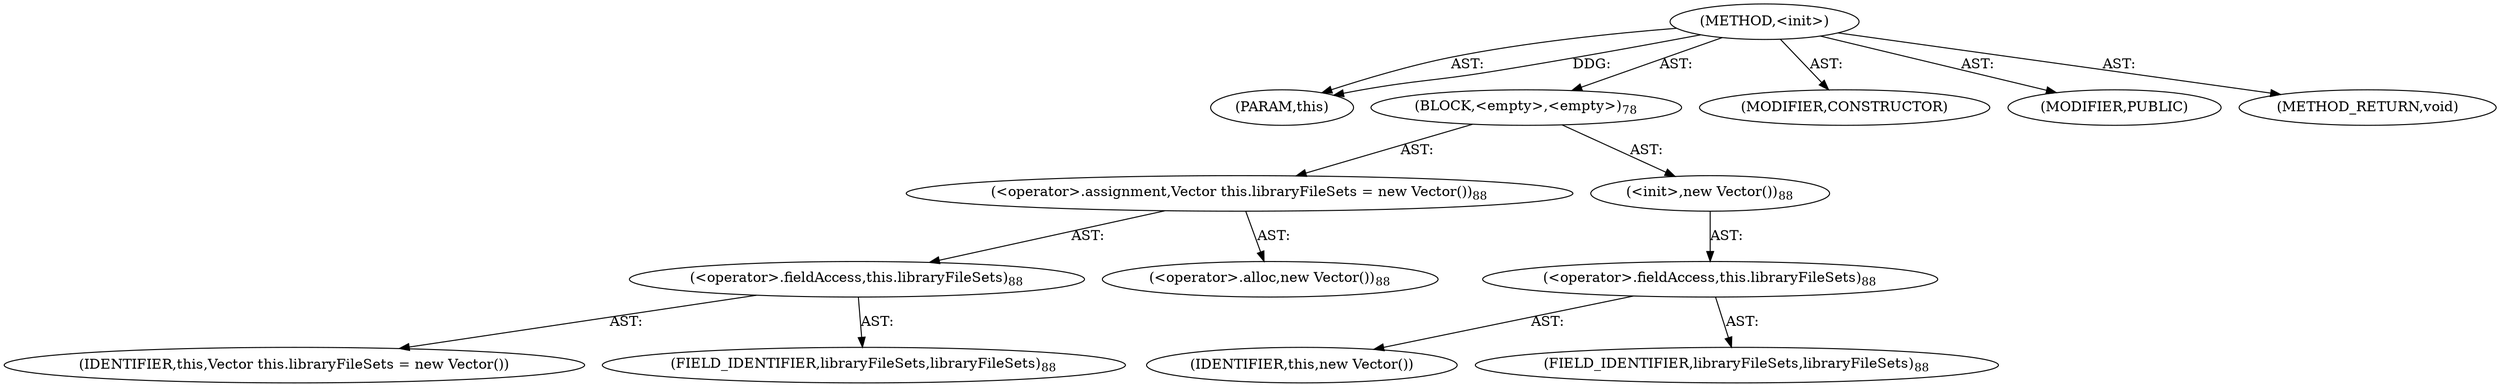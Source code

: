 digraph "&lt;init&gt;" {  
"111669149700" [label = <(METHOD,&lt;init&gt;)> ]
"115964116998" [label = <(PARAM,this)> ]
"25769803790" [label = <(BLOCK,&lt;empty&gt;,&lt;empty&gt;)<SUB>78</SUB>> ]
"30064771146" [label = <(&lt;operator&gt;.assignment,Vector this.libraryFileSets = new Vector())<SUB>88</SUB>> ]
"30064771147" [label = <(&lt;operator&gt;.fieldAccess,this.libraryFileSets)<SUB>88</SUB>> ]
"68719476792" [label = <(IDENTIFIER,this,Vector this.libraryFileSets = new Vector())> ]
"55834574862" [label = <(FIELD_IDENTIFIER,libraryFileSets,libraryFileSets)<SUB>88</SUB>> ]
"30064771148" [label = <(&lt;operator&gt;.alloc,new Vector())<SUB>88</SUB>> ]
"30064771149" [label = <(&lt;init&gt;,new Vector())<SUB>88</SUB>> ]
"30064771150" [label = <(&lt;operator&gt;.fieldAccess,this.libraryFileSets)<SUB>88</SUB>> ]
"68719476793" [label = <(IDENTIFIER,this,new Vector())> ]
"55834574863" [label = <(FIELD_IDENTIFIER,libraryFileSets,libraryFileSets)<SUB>88</SUB>> ]
"133143986186" [label = <(MODIFIER,CONSTRUCTOR)> ]
"133143986187" [label = <(MODIFIER,PUBLIC)> ]
"128849018884" [label = <(METHOD_RETURN,void)> ]
  "111669149700" -> "115964116998"  [ label = "AST: "] 
  "111669149700" -> "25769803790"  [ label = "AST: "] 
  "111669149700" -> "133143986186"  [ label = "AST: "] 
  "111669149700" -> "133143986187"  [ label = "AST: "] 
  "111669149700" -> "128849018884"  [ label = "AST: "] 
  "25769803790" -> "30064771146"  [ label = "AST: "] 
  "25769803790" -> "30064771149"  [ label = "AST: "] 
  "30064771146" -> "30064771147"  [ label = "AST: "] 
  "30064771146" -> "30064771148"  [ label = "AST: "] 
  "30064771147" -> "68719476792"  [ label = "AST: "] 
  "30064771147" -> "55834574862"  [ label = "AST: "] 
  "30064771149" -> "30064771150"  [ label = "AST: "] 
  "30064771150" -> "68719476793"  [ label = "AST: "] 
  "30064771150" -> "55834574863"  [ label = "AST: "] 
  "111669149700" -> "115964116998"  [ label = "DDG: "] 
}
